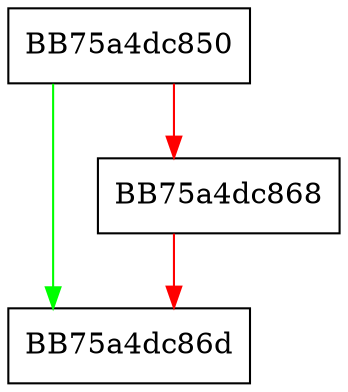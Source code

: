 digraph setMatchIndex {
  node [shape="box"];
  graph [splines=ortho];
  BB75a4dc850 -> BB75a4dc86d [color="green"];
  BB75a4dc850 -> BB75a4dc868 [color="red"];
  BB75a4dc868 -> BB75a4dc86d [color="red"];
}